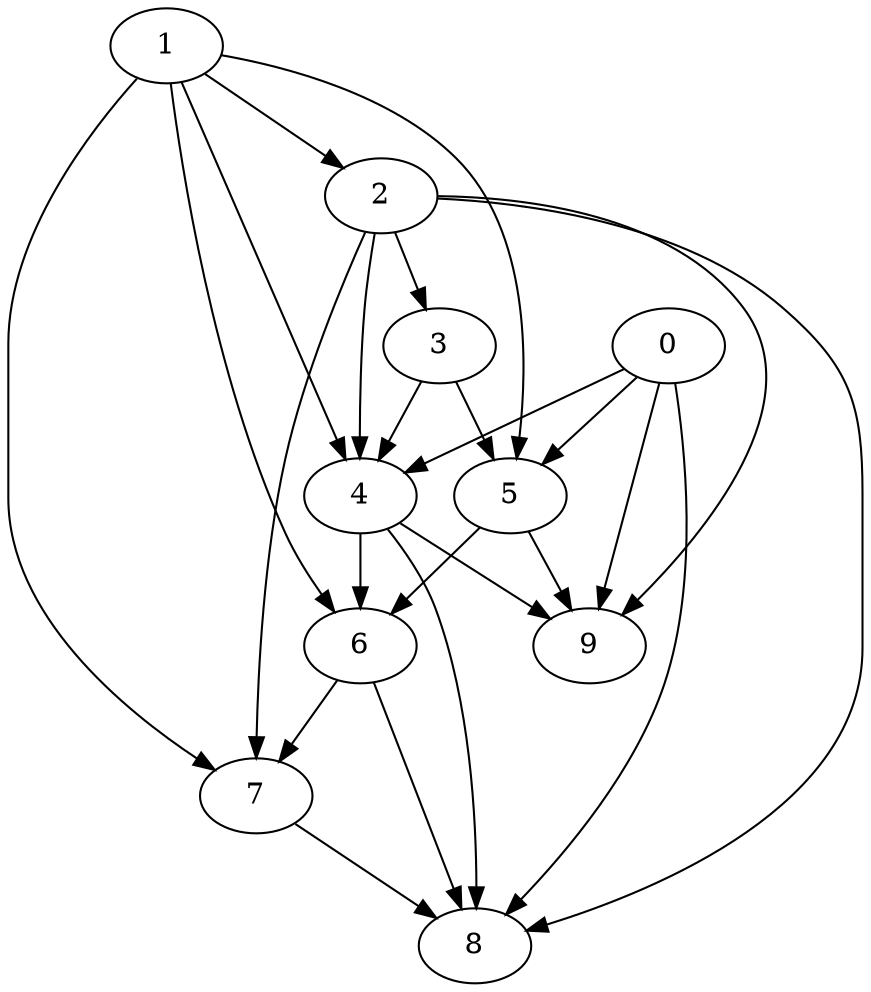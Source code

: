 digraph "Random_Nodes_10_Density_2.40_CCR_1.02_WeightType_Random_Heterogeneous-4-2-strong" {
1 [Weight=21];
2 [Weight=13];
3 [Weight=21];
0 [Weight=21];
5 [Weight=16];
4 [Weight=8];
6 [Weight=13];
9 [Weight=24];
7 [Weight=5];
8 [Weight=16];
2 -> 7 [Weight=8];
6 -> 8 [Weight=3];
1 -> 2 [Weight=6];
3 -> 4 [Weight=10];
1 -> 6 [Weight=8];
4 -> 6 [Weight=3];
0 -> 5 [Weight=2];
4 -> 8 [Weight=10];
6 -> 7 [Weight=4];
5 -> 6 [Weight=10];
0 -> 4 [Weight=3];
2 -> 3 [Weight=2];
0 -> 9 [Weight=10];
2 -> 9 [Weight=8];
1 -> 5 [Weight=7];
3 -> 5 [Weight=8];
0 -> 8 [Weight=5];
7 -> 8 [Weight=2];
1 -> 4 [Weight=6];
5 -> 9 [Weight=10];
2 -> 8 [Weight=10];
4 -> 9 [Weight=7];
1 -> 7 [Weight=9];
2 -> 4 [Weight=10];
}
